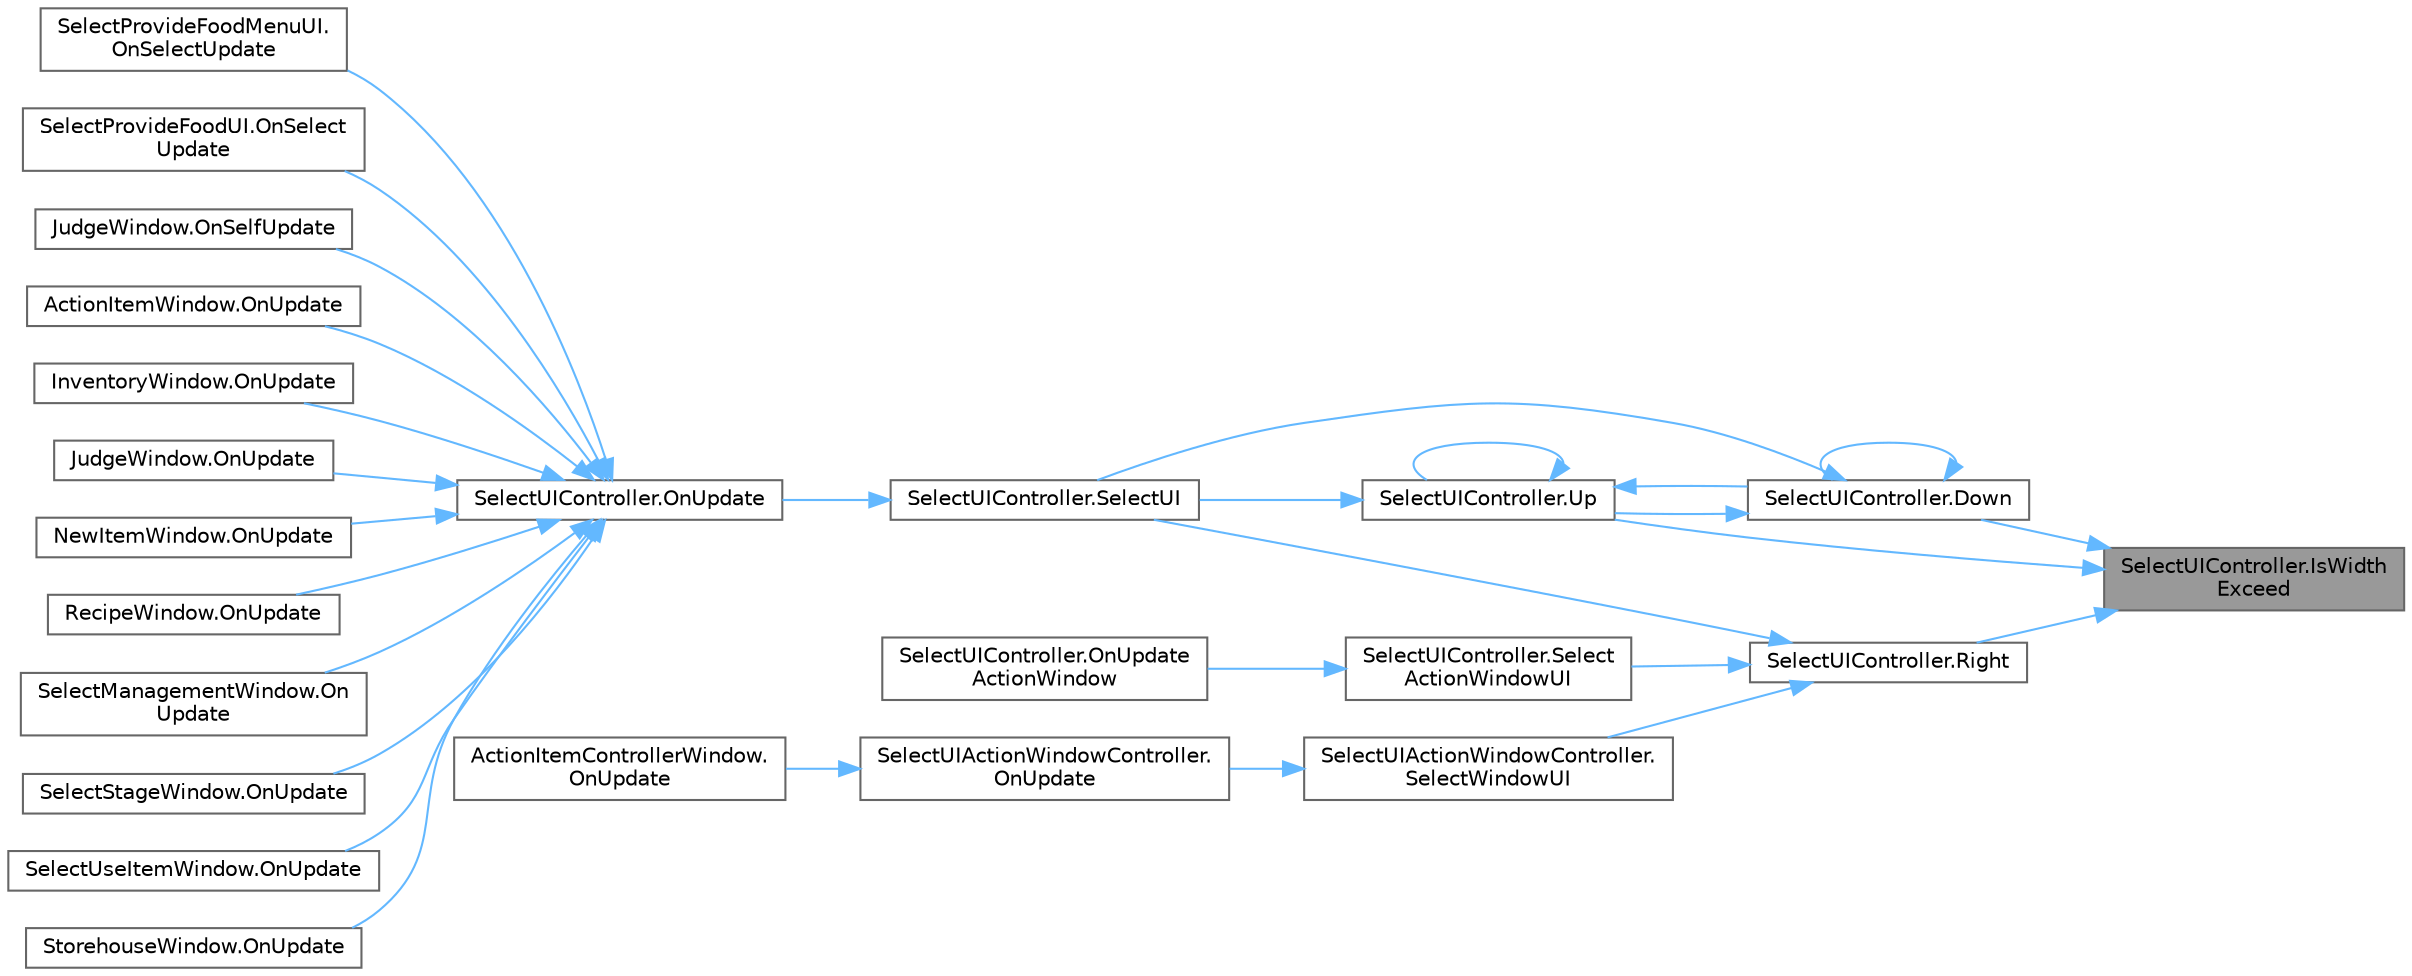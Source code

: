 digraph "SelectUIController.IsWidthExceed"
{
 // LATEX_PDF_SIZE
  bgcolor="transparent";
  edge [fontname=Helvetica,fontsize=10,labelfontname=Helvetica,labelfontsize=10];
  node [fontname=Helvetica,fontsize=10,shape=box,height=0.2,width=0.4];
  rankdir="RL";
  Node1 [id="Node000001",label="SelectUIController.IsWidth\lExceed",height=0.2,width=0.4,color="gray40", fillcolor="grey60", style="filled", fontcolor="black",tooltip=" "];
  Node1 -> Node2 [id="edge1_Node000001_Node000002",dir="back",color="steelblue1",style="solid",tooltip=" "];
  Node2 [id="Node000002",label="SelectUIController.Down",height=0.2,width=0.4,color="grey40", fillcolor="white", style="filled",URL="$class_select_u_i_controller.html#a3e210dcd4b2a8c70ff995342f24779d2",tooltip=" "];
  Node2 -> Node2 [id="edge2_Node000002_Node000002",dir="back",color="steelblue1",style="solid",tooltip=" "];
  Node2 -> Node3 [id="edge3_Node000002_Node000003",dir="back",color="steelblue1",style="solid",tooltip=" "];
  Node3 [id="Node000003",label="SelectUIController.SelectUI",height=0.2,width=0.4,color="grey40", fillcolor="white", style="filled",URL="$class_select_u_i_controller.html#aad575b4143546f3a7f9133ac4bd4e270",tooltip=" "];
  Node3 -> Node4 [id="edge4_Node000003_Node000004",dir="back",color="steelblue1",style="solid",tooltip=" "];
  Node4 [id="Node000004",label="SelectUIController.OnUpdate",height=0.2,width=0.4,color="grey40", fillcolor="white", style="filled",URL="$class_select_u_i_controller.html#a807f9c965bdc2f43f19da12e4afa49e3",tooltip=" "];
  Node4 -> Node5 [id="edge5_Node000004_Node000005",dir="back",color="steelblue1",style="solid",tooltip=" "];
  Node5 [id="Node000005",label="SelectProvideFoodMenuUI.\lOnSelectUpdate",height=0.2,width=0.4,color="grey40", fillcolor="white", style="filled",URL="$class_select_provide_food_menu_u_i.html#a136a38a1930ed2b71e82140cde765264",tooltip="選択中の場合に動作(OnUpdateより先に行われる)"];
  Node4 -> Node6 [id="edge6_Node000004_Node000006",dir="back",color="steelblue1",style="solid",tooltip=" "];
  Node6 [id="Node000006",label="SelectProvideFoodUI.OnSelect\lUpdate",height=0.2,width=0.4,color="grey40", fillcolor="white", style="filled",URL="$class_select_provide_food_u_i.html#a206fdbc907864fcf948612b59e482507",tooltip="選択中の場合に動作(OnUpdateより先に行われる)"];
  Node4 -> Node7 [id="edge7_Node000004_Node000007",dir="back",color="steelblue1",style="solid",tooltip=" "];
  Node7 [id="Node000007",label="JudgeWindow.OnSelfUpdate",height=0.2,width=0.4,color="grey40", fillcolor="white", style="filled",URL="$class_judge_window.html#aa9764461af1637ac6fab4b2bfb970664",tooltip=" "];
  Node4 -> Node8 [id="edge8_Node000004_Node000008",dir="back",color="steelblue1",style="solid",tooltip=" "];
  Node8 [id="Node000008",label="ActionItemWindow.OnUpdate",height=0.2,width=0.4,color="grey40", fillcolor="white", style="filled",URL="$class_action_item_window.html#ace4cd78bbfeb1ac2118f8afc5852d149",tooltip=" "];
  Node4 -> Node9 [id="edge9_Node000004_Node000009",dir="back",color="steelblue1",style="solid",tooltip=" "];
  Node9 [id="Node000009",label="InventoryWindow.OnUpdate",height=0.2,width=0.4,color="grey40", fillcolor="white", style="filled",URL="$class_inventory_window.html#a735ed76fd07862674c24d7afa1f6fe21",tooltip=" "];
  Node4 -> Node10 [id="edge10_Node000004_Node000010",dir="back",color="steelblue1",style="solid",tooltip=" "];
  Node10 [id="Node000010",label="JudgeWindow.OnUpdate",height=0.2,width=0.4,color="grey40", fillcolor="white", style="filled",URL="$class_judge_window.html#a5d5e5afb2e01e057a2cab81727171a7c",tooltip=" "];
  Node4 -> Node11 [id="edge11_Node000004_Node000011",dir="back",color="steelblue1",style="solid",tooltip=" "];
  Node11 [id="Node000011",label="NewItemWindow.OnUpdate",height=0.2,width=0.4,color="grey40", fillcolor="white", style="filled",URL="$class_new_item_window.html#aa34ebf692699bb6f404d289a3142a7bb",tooltip=" "];
  Node4 -> Node12 [id="edge12_Node000004_Node000012",dir="back",color="steelblue1",style="solid",tooltip=" "];
  Node12 [id="Node000012",label="RecipeWindow.OnUpdate",height=0.2,width=0.4,color="grey40", fillcolor="white", style="filled",URL="$class_recipe_window.html#a91631656f295517aab1d288bc6a5ba8b",tooltip=" "];
  Node4 -> Node13 [id="edge13_Node000004_Node000013",dir="back",color="steelblue1",style="solid",tooltip=" "];
  Node13 [id="Node000013",label="SelectManagementWindow.On\lUpdate",height=0.2,width=0.4,color="grey40", fillcolor="white", style="filled",URL="$class_select_management_window.html#ae457e5af9acbde27df5134abed497327",tooltip=" "];
  Node4 -> Node14 [id="edge14_Node000004_Node000014",dir="back",color="steelblue1",style="solid",tooltip=" "];
  Node14 [id="Node000014",label="SelectStageWindow.OnUpdate",height=0.2,width=0.4,color="grey40", fillcolor="white", style="filled",URL="$class_select_stage_window.html#a6904b552da9f3c8c90ef211989df1d8f",tooltip=" "];
  Node4 -> Node15 [id="edge15_Node000004_Node000015",dir="back",color="steelblue1",style="solid",tooltip=" "];
  Node15 [id="Node000015",label="SelectUseItemWindow.OnUpdate",height=0.2,width=0.4,color="grey40", fillcolor="white", style="filled",URL="$class_select_use_item_window.html#a7f2ffbd156454942351e1b6222144ae4",tooltip=" "];
  Node4 -> Node16 [id="edge16_Node000004_Node000016",dir="back",color="steelblue1",style="solid",tooltip=" "];
  Node16 [id="Node000016",label="StorehouseWindow.OnUpdate",height=0.2,width=0.4,color="grey40", fillcolor="white", style="filled",URL="$class_storehouse_window.html#a048c67927c52f370e9928644656bd713",tooltip=" "];
  Node2 -> Node17 [id="edge17_Node000002_Node000017",dir="back",color="steelblue1",style="solid",tooltip=" "];
  Node17 [id="Node000017",label="SelectUIController.Up",height=0.2,width=0.4,color="grey40", fillcolor="white", style="filled",URL="$class_select_u_i_controller.html#a480b360a0d2093e3ce8a58d260ce28d1",tooltip=" "];
  Node17 -> Node2 [id="edge18_Node000017_Node000002",dir="back",color="steelblue1",style="solid",tooltip=" "];
  Node17 -> Node3 [id="edge19_Node000017_Node000003",dir="back",color="steelblue1",style="solid",tooltip=" "];
  Node17 -> Node17 [id="edge20_Node000017_Node000017",dir="back",color="steelblue1",style="solid",tooltip=" "];
  Node1 -> Node18 [id="edge21_Node000001_Node000018",dir="back",color="steelblue1",style="solid",tooltip=" "];
  Node18 [id="Node000018",label="SelectUIController.Right",height=0.2,width=0.4,color="grey40", fillcolor="white", style="filled",URL="$class_select_u_i_controller.html#a6d520da967f90239281f442f12beb604",tooltip=" "];
  Node18 -> Node19 [id="edge22_Node000018_Node000019",dir="back",color="steelblue1",style="solid",tooltip=" "];
  Node19 [id="Node000019",label="SelectUIController.Select\lActionWindowUI",height=0.2,width=0.4,color="grey40", fillcolor="white", style="filled",URL="$class_select_u_i_controller.html#a61210a0758101dd974077df719172094",tooltip=" "];
  Node19 -> Node20 [id="edge23_Node000019_Node000020",dir="back",color="steelblue1",style="solid",tooltip=" "];
  Node20 [id="Node000020",label="SelectUIController.OnUpdate\lActionWindow",height=0.2,width=0.4,color="grey40", fillcolor="white", style="filled",URL="$class_select_u_i_controller.html#ad4f5d189eb636219aff09999a1855764",tooltip=" "];
  Node18 -> Node3 [id="edge24_Node000018_Node000003",dir="back",color="steelblue1",style="solid",tooltip=" "];
  Node18 -> Node21 [id="edge25_Node000018_Node000021",dir="back",color="steelblue1",style="solid",tooltip=" "];
  Node21 [id="Node000021",label="SelectUIActionWindowController.\lSelectWindowUI",height=0.2,width=0.4,color="grey40", fillcolor="white", style="filled",URL="$class_select_u_i_action_window_controller.html#a147da3a4f9877fe1659987c8660342b7",tooltip=" "];
  Node21 -> Node22 [id="edge26_Node000021_Node000022",dir="back",color="steelblue1",style="solid",tooltip=" "];
  Node22 [id="Node000022",label="SelectUIActionWindowController.\lOnUpdate",height=0.2,width=0.4,color="grey40", fillcolor="white", style="filled",URL="$class_select_u_i_action_window_controller.html#a9c761bbf204d0273a0be302937a67e7b",tooltip=" "];
  Node22 -> Node23 [id="edge27_Node000022_Node000023",dir="back",color="steelblue1",style="solid",tooltip=" "];
  Node23 [id="Node000023",label="ActionItemControllerWindow.\lOnUpdate",height=0.2,width=0.4,color="grey40", fillcolor="white", style="filled",URL="$class_action_item_controller_window.html#a078236b0b5494f9818cf02a345a4607b",tooltip=" "];
  Node1 -> Node17 [id="edge28_Node000001_Node000017",dir="back",color="steelblue1",style="solid",tooltip=" "];
}

